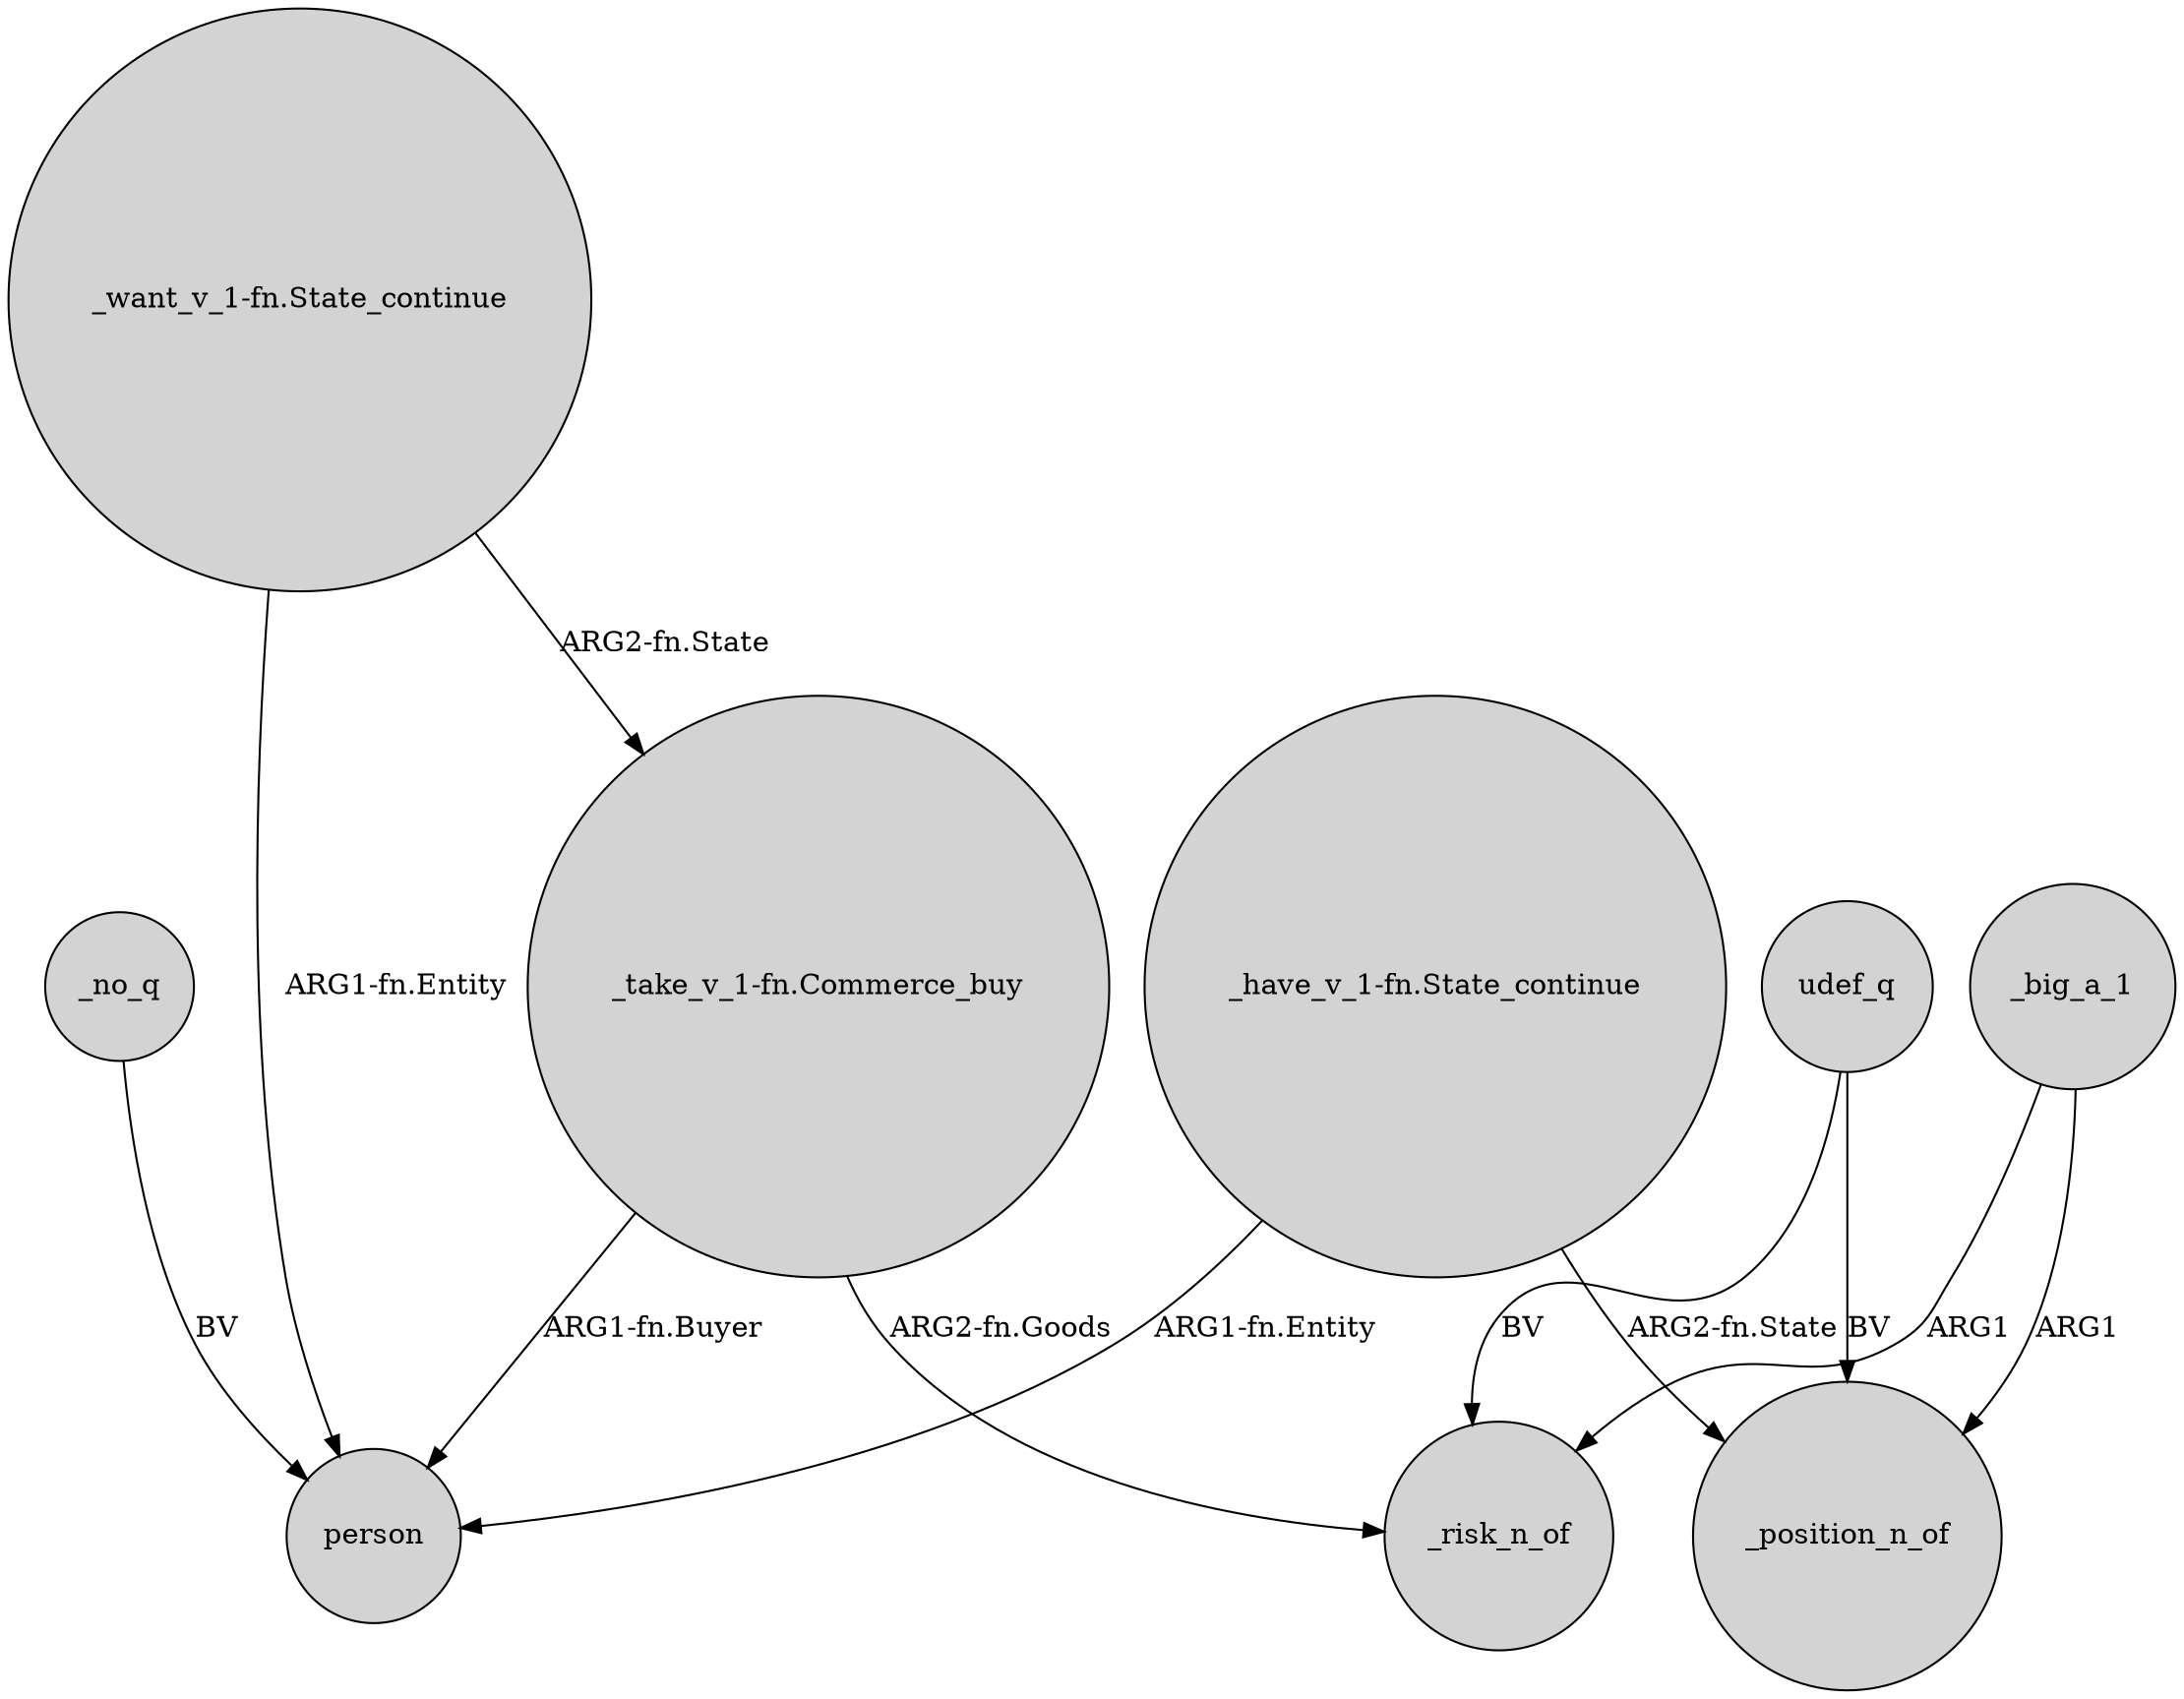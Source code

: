 digraph {
	node [shape=circle style=filled]
	"_take_v_1-fn.Commerce_buy" -> person [label="ARG1-fn.Buyer"]
	"_have_v_1-fn.State_continue" -> person [label="ARG1-fn.Entity"]
	_no_q -> person [label=BV]
	udef_q -> _risk_n_of [label=BV]
	"_want_v_1-fn.State_continue" -> person [label="ARG1-fn.Entity"]
	_big_a_1 -> _risk_n_of [label=ARG1]
	_big_a_1 -> _position_n_of [label=ARG1]
	"_have_v_1-fn.State_continue" -> _position_n_of [label="ARG2-fn.State"]
	"_take_v_1-fn.Commerce_buy" -> _risk_n_of [label="ARG2-fn.Goods"]
	"_want_v_1-fn.State_continue" -> "_take_v_1-fn.Commerce_buy" [label="ARG2-fn.State"]
	udef_q -> _position_n_of [label=BV]
}
